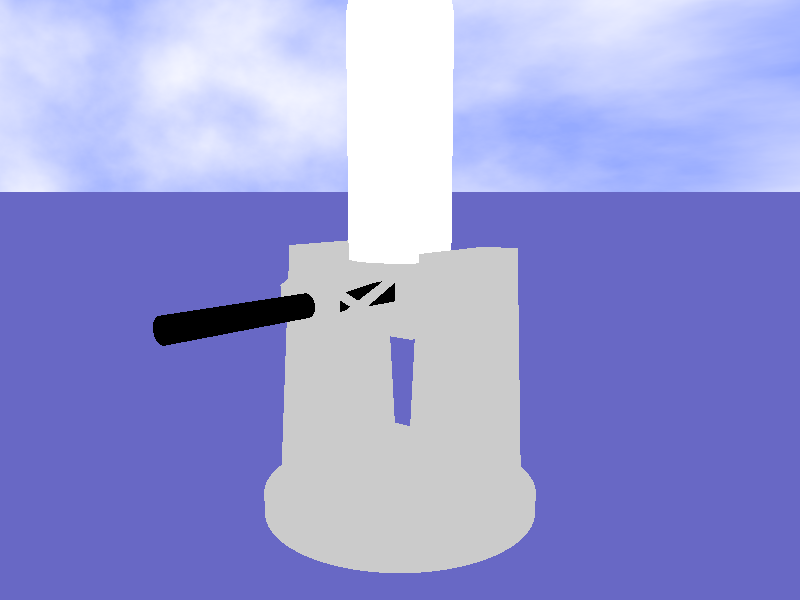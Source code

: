 #include "colors.inc" 
#include "shapes.inc"
#include "woods.inc"
#include "metals.inc"
#include "stones.inc"
#include "textures.inc"

#declare View = 0; // if this is 0, an image for test would be rendered.

object{
  Plane_XZ
    texture{
      pigment{ NavyBlue }
      finish { Metal }
      normal { waves 0.5 frequency 20 scale 10 }
    }
    translate<0,-10,0>
}

sky_sphere{
  pigment{
    wrinkles
    color_map{
      [ 0.3 color rgb<0.3,0.4,1.2>]
      [ 0.9 White ]
    }
    scale <1, 0.2, 0.2>
  }
}

#macro BaseMaterial()
//pigment{checker White*1.2, color rgb<0.2,1,1> scale 0.5}
  pigment {Gray60}
  finish{
    ambient 0.2
    diffuse 0.2
    phong 0.3
    reflection 0.03
  }
#end

#if (View)
camera{
  //location <-10*sin(clock*3),clock*10,-20*cos(clock*3)>
  location <50, 50, 60>
  look_at<0, 0,80>
  //location <-3,-1,-6>  
  //look_at<1.414,3,-1.414>
  angle 40
}

light_source{<-5,30,0> color 2*White}

sky_sphere{
  pigment{
    wrinkles
    color_map{
      [ 0.3 color rgb<0.3,0.4,1.2>]
      [ 0.9 White ]
    }
    scale <1, 0.2, 0.2>
  }
}

#macro Illuminator()
#end


#macro SidePanel()
union{
  object{
    bicubic_patch {
       type 1
       flatness 0
       u_steps 4
       v_steps 4
       <0, 0,0>,    <5.0,-1,10>,   <10.5,  -4.6,   30>, <10.5,  -4.6,   76.2>,
       <0,-1,3>,    <5.0,-2,10>,   <10.28, -6.466, 30>, <10.28, -6.466, 76.2>,
       <0,-5,5>,    <1,  -5,10>,   <10.06, -8.333, 30>, <10.06, -8.333, 76.2>,
       <0,-10.2,6>, <1, -10.2,10>, <9.84,  -10.2,  30>, <9.84,  -10.2,  76.2>
       BaseMaterial()
    }
  }
  object{
    bicubic_patch {
       type 1
       flatness 0
       u_steps 4
       v_steps 4
       <10.5,   -4.6,   76.2>, <10.5, -4.6,   100>, <10,-4.6, 130>, <7.8,-4.6,165>,
       <10.28,  -6.466, 76.2>, <10.28,-6.466, 100>, <10,-6.0, 130>, <7.6,-6,165>,
       <10.06,  -8.333, 76.2>, <10.06,-8.333, 100>, <10,-8.8, 130>, <7.2,-8.8,165>,
       <9.84,   -10.2,  76.2>, <9.84, -10.2,  100>, <9, -10.2,130>, <7,-10.2,165>
       BaseMaterial()
     }
  }
}
#end
object{
  SidePanel()
}
object{
  SidePanel()
  scale<-1,1,1>
}

#macro Deck()
  union {
    object {
      bicubic_patch{
        type 1
        flatness 0
        u_steps 4
        v_steps 4
        <0,0,0>, <5.0,-1,10>, <10, -4.6, 30>,  <10.5, -4.6, 76.2>,
        <0,0,0>, <4,-1,10>,   <9,  -4.6, 30>,  <9,    -4.6, 76.2>,
        <0,0,0>, <1,-1,10>,   <1,  -4.6, 30>,  <1,    -4.6, 76.2>,
        <0,0,0>, <0,-1,10>,   <0,  -4.6, 30>,  <0,    -4.6, 76.2>
        BaseMaterial()
      }
    }
    object {
      bicubic_patch {
         type 1
         flatness 0
         u_steps 4
         v_steps 4
         <10.5, -4.6, 76.2>, <10.5, -4.6,   100>, <10,-4.6, 130>, <7.8, -4.6,165>,
         <9,    -4.6, 76.2>, <9,    -4.6,   100>, <9, -4.6, 130>, <6,   -4.6,165>,
         <1,    -4.6, 76.2>, <1,    -4.6,   100>, <1, -4.6, 130>, <1,   -4.6,165>,
         <0,    -4.6, 76.2>, <0,    -4.6,   100>, <0, -4.6, 130>, <0,   -4.6,165>
         BaseMaterial()
       }
    }
    translate<0,-0.1,0>
  }
#end

object{
  Deck()
}
object{
  Deck()
  scale<-1,1,1>
}

#declare bridgeHeight = 15.7;
#declare ratioBridgeBody = 0.8;
#declare bridgeSweepOffset = 16.8;

#macro BridgeBase(height)
    prism {
      conic_sweep
      linear_spline
      (1 - (1 - ratioBridgeBody) * height / bridgeHeight), 1,
      8,
      <6.3, (0 - bridgeSweepOffset)>,   <10.5, (6.3 - bridgeSweepOffset)>,  <10.5, (29.8 - bridgeSweepOffset)>, <6.3, (34 - bridgeSweepOffset)>,
      <-6.3, (34 - bridgeSweepOffset)>, <-10.5, (29.8 - bridgeSweepOffset)>,<-10.5, (6.3 - bridgeSweepOffset)>, <-6.3, (0 - bridgeSweepOffset)>
      BaseMaterial()
      translate<0, -1, bridgeSweepOffset>
      scale<1, -1 / (1 - ratioBridgeBody) * bridgeHeight, 1>
    }
#end

#macro Bridge()
  union {
    prism {
      conic_sweep
      linear_spline
      ratioBridgeBody, 1,
      8,
      <6.3, (4.2 - bridgeSweepOffset)>,   <10.5, (9.4 - bridgeSweepOffset)>,    <10.5, (21.07 - bridgeSweepOffset)>, <6.3, (25.3 - bridgeSweepOffset)>,
      <-6.3, (25.3 - bridgeSweepOffset)>, <-10.5, (21.07 - bridgeSweepOffset)>, <-10.5, (9.4 - bridgeSweepOffset)>,  <-6.3, (4.2 - bridgeSweepOffset)>
      BaseMaterial()
      translate<0, -1, bridgeSweepOffset>
      scale<1, -1 / (1 - ratioBridgeBody) * bridgeHeight, 1>
    }
    BridgeBase(3.2)
    intersection {
      BridgeBase(6.4)
      box {<-6.2, 0, 0>, <6.2, 6.4 ,10>}
      BaseMaterial()
    }
    intersection {
      BridgeBase(9.6)
      box {<-3.1, 0, 0>, <3.2, 9.6 ,10>}
      BaseMaterial()
    }
    translate<0, -4.6, 72>
  }
#end

object{
  Bridge()
}

#else
// Testing section
camera{
  location <4, 3, -5>
  look_at<0, 2, 0>
  angle 60
}

light_source{<-5,30,0> color 2*White}
//light_source { z*5 color 1.5 parallel }

cylinder {
  0,
  y*0.2,1.3
  BaseMaterial()
}
difference {
  prism {
    linear_sweep
    linear_spline
    0, 1.9,
    4,
    <-0.7, 0>, <-0.5, 2.5>, <0.5, 2.5>, <0.7, 0>
    rotate <-90, 90, 0>
    translate <0.95, 0, 0>
  }
  box {<-0.6, 0.5, -2>, <0.6, 3, 2>}
  BaseMaterial()
}
#macro CIWSBOX()
  box {<-0.6, 0, -0.6>,<0.6, 0.59, 0.6>}
#end
#macro CIWSTRUSS()
  prism {
    conic_sweep
    linear_spline
    0.5, 1,
    4,
    <-0.6, -0.28>, <-0.6, 0.28>, <0.6, 0.28>, <0.6, -0.28>
    translate <0, -1, 0>
    scale <1, 1.2, 1>
  }
#end
#macro CIWSTRUSSHOLE()
  union {
    prism {
      linear_sweep linear_spline -5, 5, 3,
      <-0.5, 0.05>,<0, 0.35>, <0.5, 0.05>
    }
    prism {
      linear_sweep linear_spline -5, 5, 3,
      <-0.2, 0.55>,<0, 0.42>, <0.2, 0.55>
    }
    prism {
      linear_sweep linear_spline -5, 5, 3,
      <-0.26, 0.51>, <-0.06, 0.38>, <-0.48, 0.11>
    }
    prism {
      linear_sweep linear_spline -5, 5, 3,
      <0.26, 0.51>, <0.06, 0.38>, <0.48, 0.11>
    }
    rotate <90, 0, 0>
}
#end
union {
  difference {
    blob {
      threshold 0.1
      cylinder {
        0,
        y*2.2, 0.5,
        10
      }
      translate <0, 0.5, 0>
    }
    CIWSBOX()
    pigment {White}
    translate <0, -0.3, 0>
  }
  difference {
    CIWSBOX()
    box {
      <-0.5, 0.1, -1>,<0.5, 0.49, 1>
    }
    BaseMaterial()
    translate <0, -0.3, 0>
  }
  difference {
    CIWSTRUSS()
    object {
      CIWSTRUSS()
      scale 0.9
      translate <0, 0.1, 0>
    }
    CIWSTRUSSHOLE()
    object {
      CIWSTRUSSHOLE()
      scale <0.5, 1, 1>
      rotate <0, 90, 0>
    }
    BaseMaterial()
    rotate <90, 0, 0>
    translate <0, 0, -0.6>
  }
  cylinder {
    0,
    y*2.5, 0.1
    pigment {Black}
    rotate <-90, 0, 0>
  }
  translate <0, 2.1, 0>
}
#end
